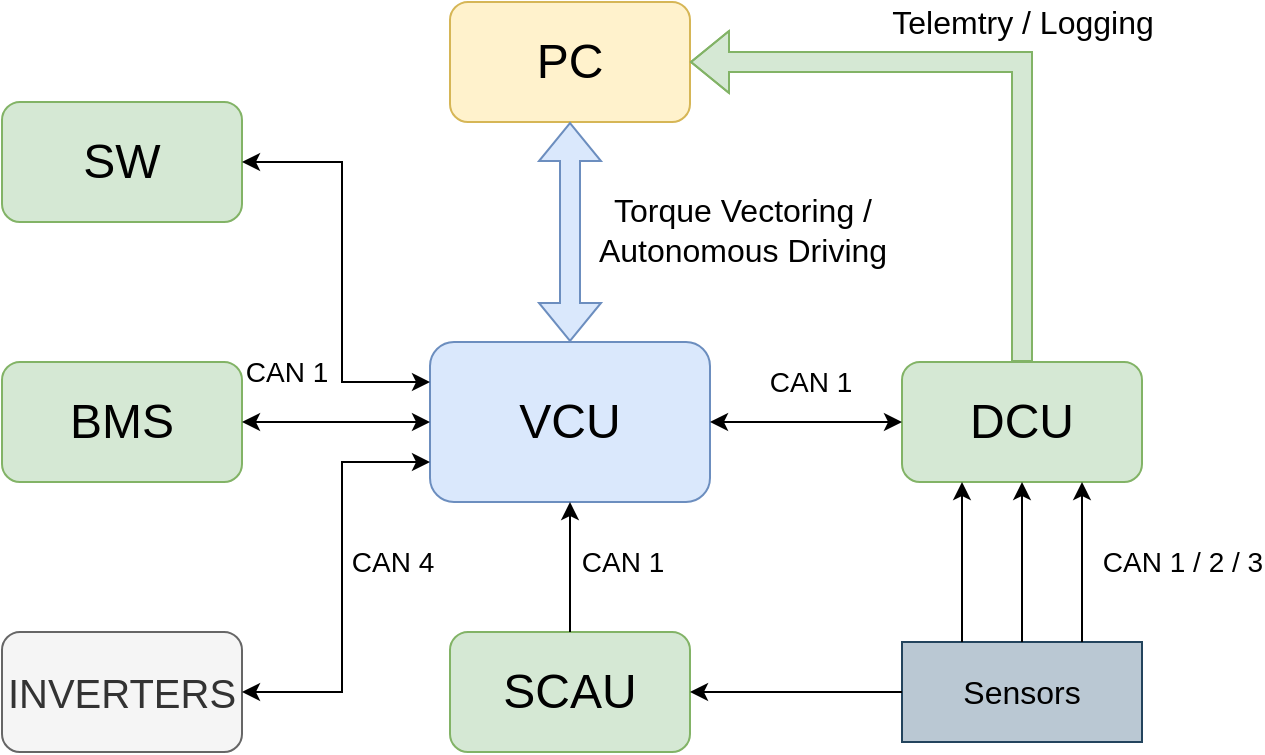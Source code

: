 <mxfile version="21.6.2" type="github">
  <diagram name="Pagina-1" id="IIwEjGnP4fYkXtU1UhEC">
    <mxGraphModel dx="1293" dy="707" grid="1" gridSize="10" guides="1" tooltips="1" connect="1" arrows="1" fold="1" page="1" pageScale="1" pageWidth="827" pageHeight="1169" math="0" shadow="0">
      <root>
        <mxCell id="0" />
        <mxCell id="1" parent="0" />
        <mxCell id="hjpgvxGNeAuSfaTsxo2x-2" value="&lt;font style=&quot;font-size: 24px;&quot;&gt;VCU&lt;/font&gt;" style="rounded=1;whiteSpace=wrap;html=1;fillColor=#dae8fc;strokeColor=#6c8ebf;" vertex="1" parent="1">
          <mxGeometry x="344" y="290" width="140" height="80" as="geometry" />
        </mxCell>
        <mxCell id="hjpgvxGNeAuSfaTsxo2x-3" value="&lt;font style=&quot;font-size: 24px;&quot;&gt;DCU&lt;/font&gt;" style="rounded=1;whiteSpace=wrap;html=1;fillColor=#d5e8d4;strokeColor=#82b366;" vertex="1" parent="1">
          <mxGeometry x="580" y="300" width="120" height="60" as="geometry" />
        </mxCell>
        <mxCell id="hjpgvxGNeAuSfaTsxo2x-4" value="&lt;font style=&quot;font-size: 24px;&quot;&gt;PC&lt;/font&gt;" style="rounded=1;whiteSpace=wrap;html=1;fillColor=#fff2cc;strokeColor=#d6b656;" vertex="1" parent="1">
          <mxGeometry x="354" y="120" width="120" height="60" as="geometry" />
        </mxCell>
        <mxCell id="hjpgvxGNeAuSfaTsxo2x-6" value="" style="shape=flexArrow;endArrow=classic;html=1;rounded=0;exitX=0.5;exitY=0;exitDx=0;exitDy=0;entryX=1;entryY=0.5;entryDx=0;entryDy=0;fillColor=#d5e8d4;strokeColor=#82b366;" edge="1" parent="1" source="hjpgvxGNeAuSfaTsxo2x-3" target="hjpgvxGNeAuSfaTsxo2x-4">
          <mxGeometry width="50" height="50" relative="1" as="geometry">
            <mxPoint x="390" y="360" as="sourcePoint" />
            <mxPoint x="440" y="310" as="targetPoint" />
            <Array as="points">
              <mxPoint x="640" y="150" />
            </Array>
          </mxGeometry>
        </mxCell>
        <mxCell id="hjpgvxGNeAuSfaTsxo2x-7" value="&lt;font style=&quot;font-size: 16px;&quot;&gt;Telemtry / Logging&lt;/font&gt;" style="edgeLabel;html=1;align=center;verticalAlign=middle;resizable=0;points=[];" vertex="1" connectable="0" parent="hjpgvxGNeAuSfaTsxo2x-6">
          <mxGeometry x="0.258" y="-3" relative="1" as="geometry">
            <mxPoint x="49" y="-17" as="offset" />
          </mxGeometry>
        </mxCell>
        <mxCell id="hjpgvxGNeAuSfaTsxo2x-8" value="" style="shape=flexArrow;endArrow=classic;startArrow=classic;html=1;rounded=0;entryX=0.5;entryY=1;entryDx=0;entryDy=0;exitX=0.5;exitY=0;exitDx=0;exitDy=0;fillColor=#dae8fc;strokeColor=#6c8ebf;" edge="1" parent="1" source="hjpgvxGNeAuSfaTsxo2x-2" target="hjpgvxGNeAuSfaTsxo2x-4">
          <mxGeometry width="100" height="100" relative="1" as="geometry">
            <mxPoint x="360" y="380" as="sourcePoint" />
            <mxPoint x="460" y="280" as="targetPoint" />
          </mxGeometry>
        </mxCell>
        <mxCell id="hjpgvxGNeAuSfaTsxo2x-9" value="&lt;font style=&quot;font-size: 16px;&quot;&gt;Torque Vectoring /&lt;br&gt;Autonomous Driving&lt;/font&gt;" style="edgeLabel;html=1;align=center;verticalAlign=middle;resizable=0;points=[];" vertex="1" connectable="0" parent="hjpgvxGNeAuSfaTsxo2x-8">
          <mxGeometry x="0.019" relative="1" as="geometry">
            <mxPoint x="86" as="offset" />
          </mxGeometry>
        </mxCell>
        <mxCell id="hjpgvxGNeAuSfaTsxo2x-15" value="&lt;font style=&quot;font-size: 16px;&quot;&gt;Sensors&lt;/font&gt;" style="rounded=0;whiteSpace=wrap;html=1;fillColor=#bac8d3;strokeColor=#23445d;" vertex="1" parent="1">
          <mxGeometry x="580" y="440" width="120" height="50" as="geometry" />
        </mxCell>
        <mxCell id="hjpgvxGNeAuSfaTsxo2x-16" value="&lt;font style=&quot;font-size: 24px;&quot;&gt;BMS&lt;/font&gt;" style="rounded=1;whiteSpace=wrap;html=1;fillColor=#d5e8d4;strokeColor=#82b366;" vertex="1" parent="1">
          <mxGeometry x="130" y="300" width="120" height="60" as="geometry" />
        </mxCell>
        <mxCell id="hjpgvxGNeAuSfaTsxo2x-17" value="" style="endArrow=classic;startArrow=classic;html=1;rounded=0;entryX=0;entryY=0.5;entryDx=0;entryDy=0;exitX=1;exitY=0.5;exitDx=0;exitDy=0;" edge="1" parent="1" source="hjpgvxGNeAuSfaTsxo2x-2" target="hjpgvxGNeAuSfaTsxo2x-3">
          <mxGeometry width="50" height="50" relative="1" as="geometry">
            <mxPoint x="390" y="350" as="sourcePoint" />
            <mxPoint x="440" y="300" as="targetPoint" />
          </mxGeometry>
        </mxCell>
        <mxCell id="hjpgvxGNeAuSfaTsxo2x-18" value="&lt;font style=&quot;font-size: 14px;&quot;&gt;CAN 1&lt;/font&gt;" style="edgeLabel;html=1;align=center;verticalAlign=middle;resizable=0;points=[];" vertex="1" connectable="0" parent="hjpgvxGNeAuSfaTsxo2x-17">
          <mxGeometry x="-0.098" y="1" relative="1" as="geometry">
            <mxPoint x="6" y="-19" as="offset" />
          </mxGeometry>
        </mxCell>
        <mxCell id="hjpgvxGNeAuSfaTsxo2x-19" value="" style="endArrow=classic;html=1;rounded=0;exitX=0.5;exitY=0;exitDx=0;exitDy=0;entryX=0.5;entryY=1;entryDx=0;entryDy=0;" edge="1" parent="1" source="hjpgvxGNeAuSfaTsxo2x-15" target="hjpgvxGNeAuSfaTsxo2x-3">
          <mxGeometry width="50" height="50" relative="1" as="geometry">
            <mxPoint x="390" y="350" as="sourcePoint" />
            <mxPoint x="440" y="300" as="targetPoint" />
          </mxGeometry>
        </mxCell>
        <mxCell id="hjpgvxGNeAuSfaTsxo2x-20" value="&lt;font style=&quot;font-size: 24px;&quot;&gt;SCAU&lt;/font&gt;" style="rounded=1;whiteSpace=wrap;html=1;fillColor=#d5e8d4;strokeColor=#82b366;" vertex="1" parent="1">
          <mxGeometry x="354" y="435" width="120" height="60" as="geometry" />
        </mxCell>
        <mxCell id="hjpgvxGNeAuSfaTsxo2x-21" value="" style="endArrow=classic;startArrow=classic;html=1;rounded=0;entryX=1;entryY=0.5;entryDx=0;entryDy=0;exitX=0;exitY=0.5;exitDx=0;exitDy=0;" edge="1" parent="1" source="hjpgvxGNeAuSfaTsxo2x-2" target="hjpgvxGNeAuSfaTsxo2x-16">
          <mxGeometry width="50" height="50" relative="1" as="geometry">
            <mxPoint x="390" y="330" as="sourcePoint" />
            <mxPoint x="440" y="280" as="targetPoint" />
          </mxGeometry>
        </mxCell>
        <mxCell id="hjpgvxGNeAuSfaTsxo2x-23" value="" style="endArrow=classic;html=1;rounded=0;exitX=0.5;exitY=0;exitDx=0;exitDy=0;entryX=0.5;entryY=1;entryDx=0;entryDy=0;" edge="1" parent="1" source="hjpgvxGNeAuSfaTsxo2x-20" target="hjpgvxGNeAuSfaTsxo2x-2">
          <mxGeometry width="50" height="50" relative="1" as="geometry">
            <mxPoint x="390" y="330" as="sourcePoint" />
            <mxPoint x="440" y="280" as="targetPoint" />
          </mxGeometry>
        </mxCell>
        <mxCell id="hjpgvxGNeAuSfaTsxo2x-25" value="&lt;font style=&quot;font-size: 14px;&quot;&gt;CAN 1&lt;/font&gt;" style="edgeLabel;html=1;align=center;verticalAlign=middle;resizable=0;points=[];" vertex="1" connectable="0" parent="1">
          <mxGeometry x="440" y="400" as="geometry" />
        </mxCell>
        <mxCell id="hjpgvxGNeAuSfaTsxo2x-27" value="" style="endArrow=classic;html=1;rounded=0;exitX=0.25;exitY=0;exitDx=0;exitDy=0;entryX=0.25;entryY=1;entryDx=0;entryDy=0;" edge="1" parent="1" source="hjpgvxGNeAuSfaTsxo2x-15" target="hjpgvxGNeAuSfaTsxo2x-3">
          <mxGeometry width="50" height="50" relative="1" as="geometry">
            <mxPoint x="390" y="330" as="sourcePoint" />
            <mxPoint x="440" y="280" as="targetPoint" />
          </mxGeometry>
        </mxCell>
        <mxCell id="hjpgvxGNeAuSfaTsxo2x-28" value="" style="endArrow=classic;html=1;rounded=0;exitX=0.5;exitY=0;exitDx=0;exitDy=0;entryX=0.5;entryY=1;entryDx=0;entryDy=0;" edge="1" parent="1">
          <mxGeometry width="50" height="50" relative="1" as="geometry">
            <mxPoint x="670" y="440" as="sourcePoint" />
            <mxPoint x="670" y="360" as="targetPoint" />
          </mxGeometry>
        </mxCell>
        <mxCell id="hjpgvxGNeAuSfaTsxo2x-29" value="&lt;font style=&quot;font-size: 14px;&quot;&gt;CAN 1 / 2 / 3&lt;/font&gt;" style="edgeLabel;html=1;align=center;verticalAlign=middle;resizable=0;points=[];" vertex="1" connectable="0" parent="1">
          <mxGeometry x="720" y="400" as="geometry" />
        </mxCell>
        <mxCell id="hjpgvxGNeAuSfaTsxo2x-30" value="" style="endArrow=classic;html=1;rounded=0;exitX=0;exitY=0.5;exitDx=0;exitDy=0;entryX=1;entryY=0.5;entryDx=0;entryDy=0;" edge="1" parent="1" source="hjpgvxGNeAuSfaTsxo2x-15" target="hjpgvxGNeAuSfaTsxo2x-20">
          <mxGeometry width="50" height="50" relative="1" as="geometry">
            <mxPoint x="390" y="330" as="sourcePoint" />
            <mxPoint x="440" y="280" as="targetPoint" />
          </mxGeometry>
        </mxCell>
        <mxCell id="hjpgvxGNeAuSfaTsxo2x-31" value="&lt;font style=&quot;font-size: 20px;&quot;&gt;INVERTERS&lt;/font&gt;" style="rounded=1;whiteSpace=wrap;html=1;fillColor=#f5f5f5;strokeColor=#666666;fontColor=#333333;" vertex="1" parent="1">
          <mxGeometry x="130" y="435" width="120" height="60" as="geometry" />
        </mxCell>
        <mxCell id="hjpgvxGNeAuSfaTsxo2x-32" value="" style="endArrow=classic;startArrow=classic;html=1;rounded=0;entryX=0;entryY=0.75;entryDx=0;entryDy=0;exitX=1;exitY=0.5;exitDx=0;exitDy=0;" edge="1" parent="1" source="hjpgvxGNeAuSfaTsxo2x-31" target="hjpgvxGNeAuSfaTsxo2x-2">
          <mxGeometry width="50" height="50" relative="1" as="geometry">
            <mxPoint x="390" y="330" as="sourcePoint" />
            <mxPoint x="440" y="280" as="targetPoint" />
            <Array as="points">
              <mxPoint x="300" y="465" />
              <mxPoint x="300" y="350" />
            </Array>
          </mxGeometry>
        </mxCell>
        <mxCell id="hjpgvxGNeAuSfaTsxo2x-33" value="&lt;font style=&quot;font-size: 14px;&quot;&gt;CAN 4&lt;/font&gt;" style="edgeLabel;html=1;align=center;verticalAlign=middle;resizable=0;points=[];" vertex="1" connectable="0" parent="1">
          <mxGeometry x="451" y="410" as="geometry">
            <mxPoint x="-126" y="-10" as="offset" />
          </mxGeometry>
        </mxCell>
        <mxCell id="hjpgvxGNeAuSfaTsxo2x-35" value="&lt;font style=&quot;font-size: 24px;&quot;&gt;SW&lt;/font&gt;" style="rounded=1;whiteSpace=wrap;html=1;fillColor=#d5e8d4;strokeColor=#82b366;" vertex="1" parent="1">
          <mxGeometry x="130" y="170" width="120" height="60" as="geometry" />
        </mxCell>
        <mxCell id="hjpgvxGNeAuSfaTsxo2x-36" value="" style="endArrow=classic;startArrow=classic;html=1;rounded=0;entryX=1;entryY=0.5;entryDx=0;entryDy=0;exitX=0;exitY=0.25;exitDx=0;exitDy=0;" edge="1" parent="1" source="hjpgvxGNeAuSfaTsxo2x-2" target="hjpgvxGNeAuSfaTsxo2x-35">
          <mxGeometry width="50" height="50" relative="1" as="geometry">
            <mxPoint x="390" y="330" as="sourcePoint" />
            <mxPoint x="440" y="280" as="targetPoint" />
            <Array as="points">
              <mxPoint x="300" y="310" />
              <mxPoint x="300" y="200" />
            </Array>
          </mxGeometry>
        </mxCell>
        <mxCell id="hjpgvxGNeAuSfaTsxo2x-37" value="&lt;font style=&quot;font-size: 14px;&quot;&gt;CAN 1&lt;/font&gt;" style="edgeLabel;html=1;align=center;verticalAlign=middle;resizable=0;points=[];" vertex="1" connectable="0" parent="1">
          <mxGeometry x="460" y="435" as="geometry">
            <mxPoint x="-188" y="-130" as="offset" />
          </mxGeometry>
        </mxCell>
      </root>
    </mxGraphModel>
  </diagram>
</mxfile>
